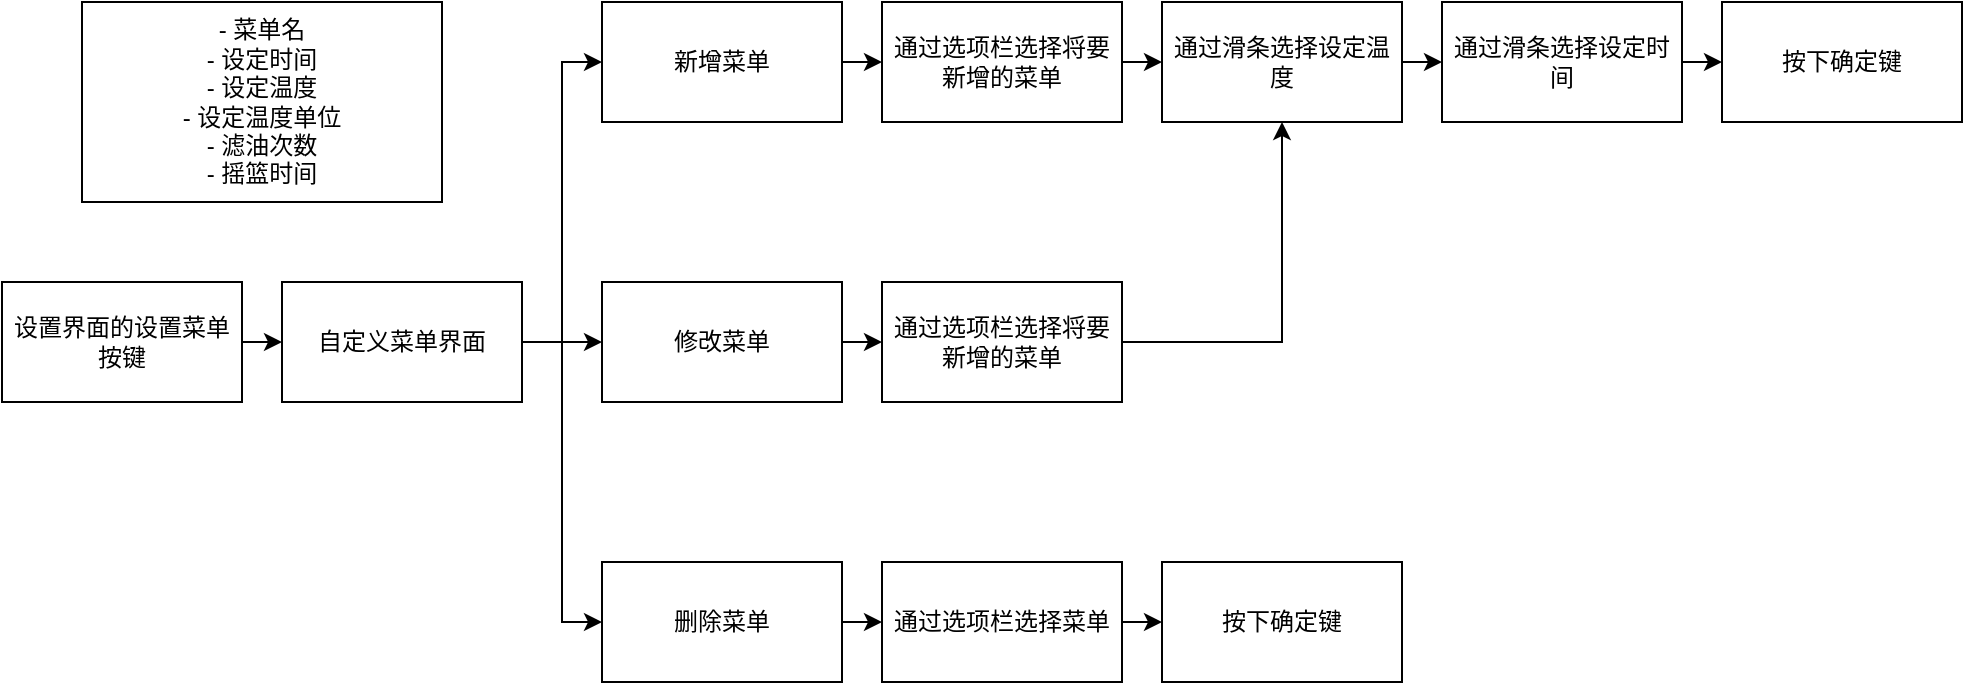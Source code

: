 <mxfile version="20.8.23" type="device"><diagram name="第 1 页" id="vklVpRkOYmjHuUY0TRZ9"><mxGraphModel dx="1457" dy="477" grid="1" gridSize="10" guides="1" tooltips="1" connect="1" arrows="1" fold="1" page="0" pageScale="1" pageWidth="1169" pageHeight="1654" math="0" shadow="0"><root><mxCell id="0"/><mxCell id="1" parent="0"/><mxCell id="dxwt2so5K23Rgb7A6BW_-5" value="- 菜单名&lt;br&gt;- 设定时间&lt;br&gt;- 设定温度&lt;br&gt;- 设定温度单位&lt;br&gt;- 滤油次数&lt;br&gt;- 摇篮时间" style="rounded=0;whiteSpace=wrap;html=1;" vertex="1" parent="1"><mxGeometry x="-120" y="130" width="180" height="100" as="geometry"/></mxCell><mxCell id="dxwt2so5K23Rgb7A6BW_-37" style="edgeStyle=orthogonalEdgeStyle;rounded=0;orthogonalLoop=1;jettySize=auto;html=1;exitX=1;exitY=0.5;exitDx=0;exitDy=0;entryX=0;entryY=0.5;entryDx=0;entryDy=0;" edge="1" parent="1" source="dxwt2so5K23Rgb7A6BW_-34" target="dxwt2so5K23Rgb7A6BW_-36"><mxGeometry relative="1" as="geometry"/></mxCell><mxCell id="dxwt2so5K23Rgb7A6BW_-34" value="新增菜单" style="rounded=0;whiteSpace=wrap;html=1;" vertex="1" parent="1"><mxGeometry x="140" y="130" width="120" height="60" as="geometry"/></mxCell><mxCell id="dxwt2so5K23Rgb7A6BW_-73" style="edgeStyle=orthogonalEdgeStyle;rounded=0;orthogonalLoop=1;jettySize=auto;html=1;exitX=1;exitY=0.5;exitDx=0;exitDy=0;entryX=0;entryY=0.5;entryDx=0;entryDy=0;" edge="1" parent="1" source="dxwt2so5K23Rgb7A6BW_-36" target="dxwt2so5K23Rgb7A6BW_-41"><mxGeometry relative="1" as="geometry"/></mxCell><mxCell id="dxwt2so5K23Rgb7A6BW_-36" value="通过选项栏选择将要新增的菜单" style="rounded=0;whiteSpace=wrap;html=1;" vertex="1" parent="1"><mxGeometry x="280" y="130" width="120" height="60" as="geometry"/></mxCell><mxCell id="dxwt2so5K23Rgb7A6BW_-75" style="edgeStyle=orthogonalEdgeStyle;rounded=0;orthogonalLoop=1;jettySize=auto;html=1;exitX=1;exitY=0.5;exitDx=0;exitDy=0;entryX=0;entryY=0.5;entryDx=0;entryDy=0;" edge="1" parent="1" source="dxwt2so5K23Rgb7A6BW_-41" target="dxwt2so5K23Rgb7A6BW_-74"><mxGeometry relative="1" as="geometry"/></mxCell><mxCell id="dxwt2so5K23Rgb7A6BW_-41" value="通过滑条选择设定温度" style="rounded=0;whiteSpace=wrap;html=1;" vertex="1" parent="1"><mxGeometry x="420" y="130" width="120" height="60" as="geometry"/></mxCell><mxCell id="dxwt2so5K23Rgb7A6BW_-78" style="edgeStyle=orthogonalEdgeStyle;rounded=0;orthogonalLoop=1;jettySize=auto;html=1;exitX=1;exitY=0.5;exitDx=0;exitDy=0;" edge="1" parent="1" source="dxwt2so5K23Rgb7A6BW_-59"><mxGeometry relative="1" as="geometry"><mxPoint x="280" y="300.308" as="targetPoint"/></mxGeometry></mxCell><mxCell id="dxwt2so5K23Rgb7A6BW_-59" value="修改菜单" style="rounded=0;whiteSpace=wrap;html=1;" vertex="1" parent="1"><mxGeometry x="140" y="270" width="120" height="60" as="geometry"/></mxCell><mxCell id="dxwt2so5K23Rgb7A6BW_-68" style="edgeStyle=orthogonalEdgeStyle;rounded=0;orthogonalLoop=1;jettySize=auto;html=1;exitX=1;exitY=0.5;exitDx=0;exitDy=0;entryX=0;entryY=0.5;entryDx=0;entryDy=0;" edge="1" parent="1" source="dxwt2so5K23Rgb7A6BW_-66" target="dxwt2so5K23Rgb7A6BW_-67"><mxGeometry relative="1" as="geometry"/></mxCell><mxCell id="dxwt2so5K23Rgb7A6BW_-66" value="删除菜单" style="rounded=0;whiteSpace=wrap;html=1;" vertex="1" parent="1"><mxGeometry x="140" y="410" width="120" height="60" as="geometry"/></mxCell><mxCell id="dxwt2so5K23Rgb7A6BW_-83" style="edgeStyle=orthogonalEdgeStyle;rounded=0;orthogonalLoop=1;jettySize=auto;html=1;exitX=1;exitY=0.5;exitDx=0;exitDy=0;entryX=0;entryY=0.5;entryDx=0;entryDy=0;" edge="1" parent="1" source="dxwt2so5K23Rgb7A6BW_-67" target="dxwt2so5K23Rgb7A6BW_-82"><mxGeometry relative="1" as="geometry"/></mxCell><mxCell id="dxwt2so5K23Rgb7A6BW_-67" value="通过选项栏选择菜单" style="rounded=0;whiteSpace=wrap;html=1;" vertex="1" parent="1"><mxGeometry x="280" y="410" width="120" height="60" as="geometry"/></mxCell><mxCell id="dxwt2so5K23Rgb7A6BW_-77" style="edgeStyle=orthogonalEdgeStyle;rounded=0;orthogonalLoop=1;jettySize=auto;html=1;exitX=1;exitY=0.5;exitDx=0;exitDy=0;entryX=0;entryY=0.5;entryDx=0;entryDy=0;" edge="1" parent="1" source="dxwt2so5K23Rgb7A6BW_-69" target="dxwt2so5K23Rgb7A6BW_-59"><mxGeometry relative="1" as="geometry"/></mxCell><mxCell id="dxwt2so5K23Rgb7A6BW_-81" style="edgeStyle=orthogonalEdgeStyle;rounded=0;orthogonalLoop=1;jettySize=auto;html=1;exitX=1;exitY=0.5;exitDx=0;exitDy=0;entryX=0;entryY=0.5;entryDx=0;entryDy=0;" edge="1" parent="1" source="dxwt2so5K23Rgb7A6BW_-69" target="dxwt2so5K23Rgb7A6BW_-66"><mxGeometry relative="1" as="geometry"/></mxCell><mxCell id="dxwt2so5K23Rgb7A6BW_-86" style="edgeStyle=orthogonalEdgeStyle;rounded=0;orthogonalLoop=1;jettySize=auto;html=1;exitX=1;exitY=0.5;exitDx=0;exitDy=0;entryX=0;entryY=0.5;entryDx=0;entryDy=0;" edge="1" parent="1" source="dxwt2so5K23Rgb7A6BW_-69" target="dxwt2so5K23Rgb7A6BW_-34"><mxGeometry relative="1" as="geometry"/></mxCell><mxCell id="dxwt2so5K23Rgb7A6BW_-69" value="自定义菜单界面" style="rounded=0;whiteSpace=wrap;html=1;" vertex="1" parent="1"><mxGeometry x="-20" y="270" width="120" height="60" as="geometry"/></mxCell><mxCell id="dxwt2so5K23Rgb7A6BW_-70" style="edgeStyle=orthogonalEdgeStyle;rounded=0;orthogonalLoop=1;jettySize=auto;html=1;exitX=1;exitY=0.5;exitDx=0;exitDy=0;entryX=0;entryY=0.5;entryDx=0;entryDy=0;" edge="1" parent="1" source="dxwt2so5K23Rgb7A6BW_-71" target="dxwt2so5K23Rgb7A6BW_-69"><mxGeometry relative="1" as="geometry"/></mxCell><mxCell id="dxwt2so5K23Rgb7A6BW_-71" value="设置界面的设置菜单按键" style="rounded=0;whiteSpace=wrap;html=1;" vertex="1" parent="1"><mxGeometry x="-160" y="270" width="120" height="60" as="geometry"/></mxCell><mxCell id="dxwt2so5K23Rgb7A6BW_-85" style="edgeStyle=orthogonalEdgeStyle;rounded=0;orthogonalLoop=1;jettySize=auto;html=1;exitX=1;exitY=0.5;exitDx=0;exitDy=0;entryX=0;entryY=0.5;entryDx=0;entryDy=0;" edge="1" parent="1" source="dxwt2so5K23Rgb7A6BW_-74" target="dxwt2so5K23Rgb7A6BW_-84"><mxGeometry relative="1" as="geometry"/></mxCell><mxCell id="dxwt2so5K23Rgb7A6BW_-74" value="通过滑条选择设定时间" style="rounded=0;whiteSpace=wrap;html=1;" vertex="1" parent="1"><mxGeometry x="560" y="130" width="120" height="60" as="geometry"/></mxCell><mxCell id="dxwt2so5K23Rgb7A6BW_-80" style="edgeStyle=orthogonalEdgeStyle;rounded=0;orthogonalLoop=1;jettySize=auto;html=1;exitX=1;exitY=0.5;exitDx=0;exitDy=0;entryX=0.5;entryY=1;entryDx=0;entryDy=0;" edge="1" parent="1" source="dxwt2so5K23Rgb7A6BW_-79" target="dxwt2so5K23Rgb7A6BW_-41"><mxGeometry relative="1" as="geometry"/></mxCell><mxCell id="dxwt2so5K23Rgb7A6BW_-79" value="通过选项栏选择将要新增的菜单" style="rounded=0;whiteSpace=wrap;html=1;" vertex="1" parent="1"><mxGeometry x="280" y="270" width="120" height="60" as="geometry"/></mxCell><mxCell id="dxwt2so5K23Rgb7A6BW_-82" value="按下确定键" style="rounded=0;whiteSpace=wrap;html=1;" vertex="1" parent="1"><mxGeometry x="420" y="410" width="120" height="60" as="geometry"/></mxCell><mxCell id="dxwt2so5K23Rgb7A6BW_-84" value="按下确定键" style="rounded=0;whiteSpace=wrap;html=1;" vertex="1" parent="1"><mxGeometry x="700" y="130" width="120" height="60" as="geometry"/></mxCell></root></mxGraphModel></diagram></mxfile>